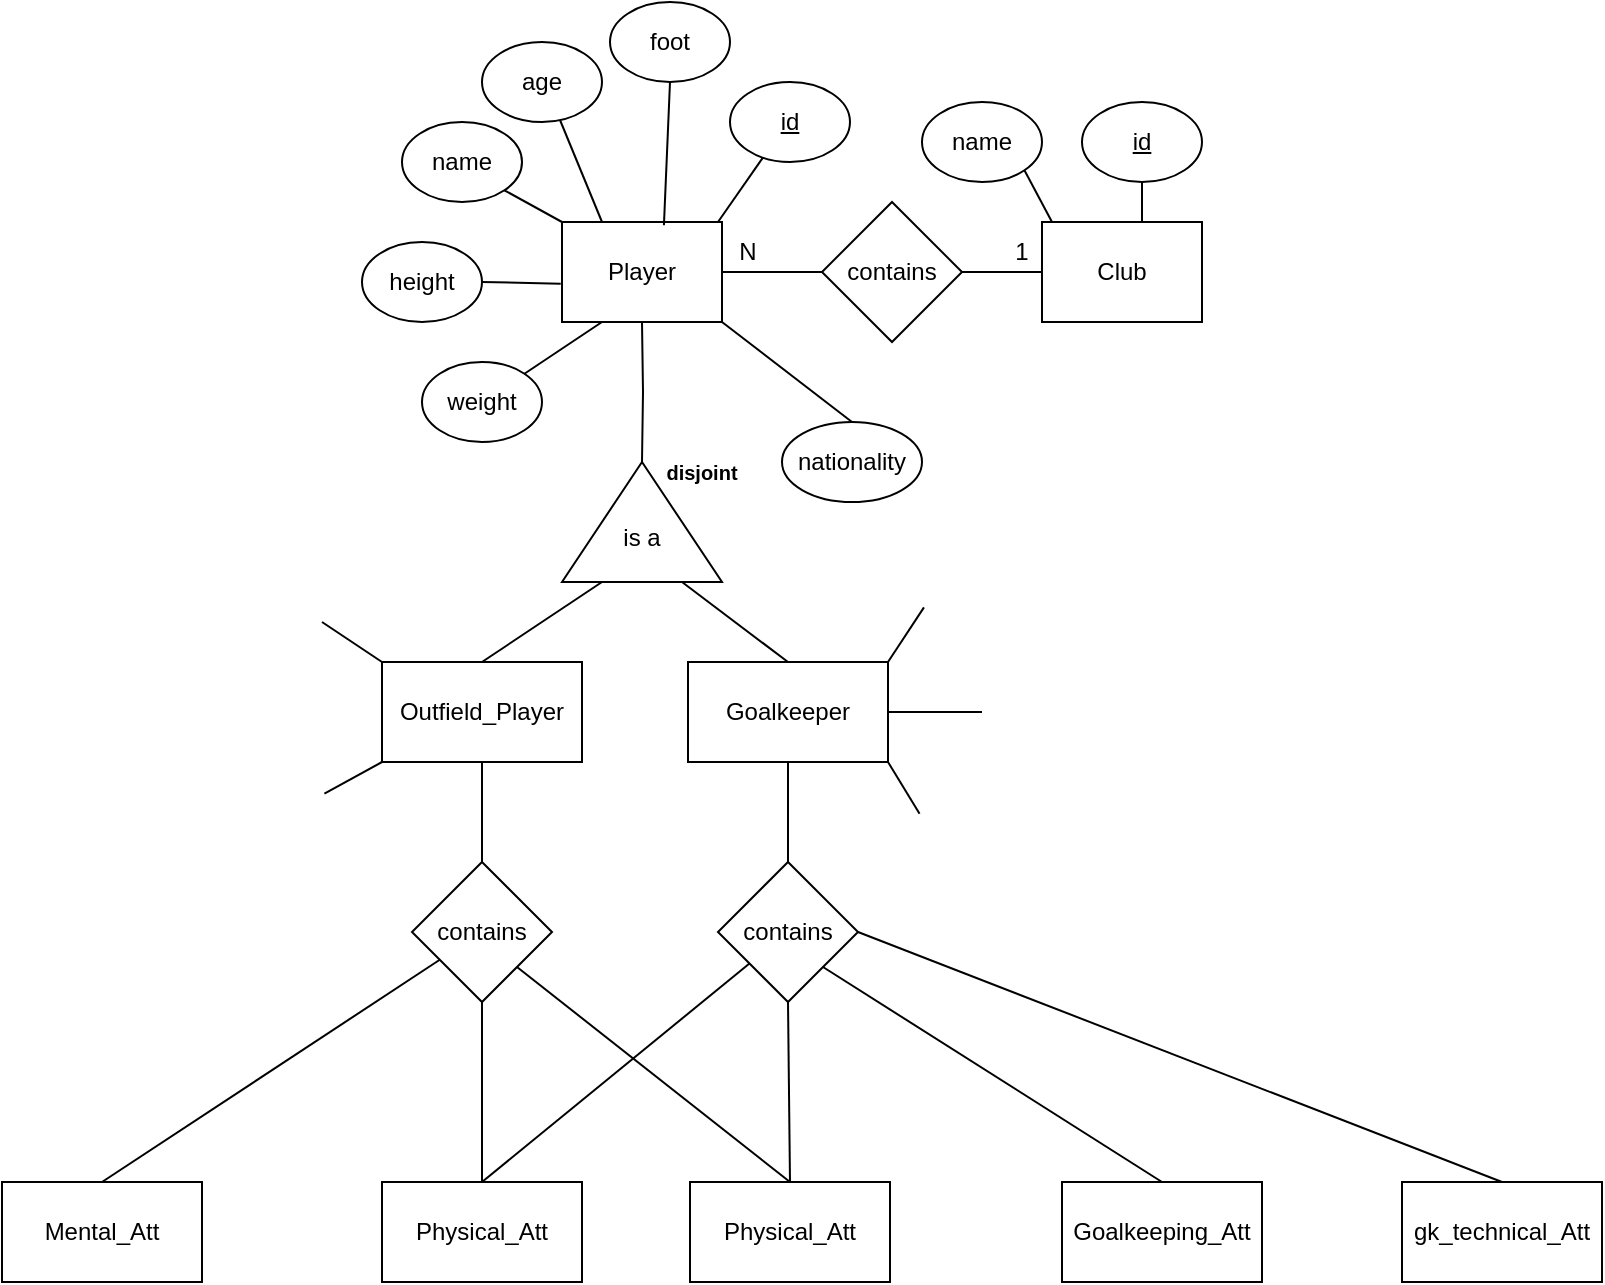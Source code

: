 <mxfile version="24.0.6" type="device">
  <diagram name="Page-1" id="-e5Nr61yLDi03Mozg54l">
    <mxGraphModel dx="847" dy="540" grid="1" gridSize="10" guides="1" tooltips="1" connect="1" arrows="1" fold="1" page="1" pageScale="1" pageWidth="827" pageHeight="1169" math="0" shadow="0">
      <root>
        <mxCell id="0" />
        <mxCell id="1" parent="0" />
        <mxCell id="lveurod9TtLe9vHSPx2q-21" style="edgeStyle=orthogonalEdgeStyle;rounded=0;orthogonalLoop=1;jettySize=auto;html=1;entryX=0;entryY=0.5;entryDx=0;entryDy=0;endArrow=none;endFill=0;" edge="1" parent="1" source="lveurod9TtLe9vHSPx2q-1" target="lveurod9TtLe9vHSPx2q-20">
          <mxGeometry relative="1" as="geometry" />
        </mxCell>
        <mxCell id="lveurod9TtLe9vHSPx2q-1" value="Player" style="rounded=0;whiteSpace=wrap;html=1;" vertex="1" parent="1">
          <mxGeometry x="360" y="240" width="80" height="50" as="geometry" />
        </mxCell>
        <mxCell id="lveurod9TtLe9vHSPx2q-2" value="name" style="ellipse;whiteSpace=wrap;html=1;" vertex="1" parent="1">
          <mxGeometry x="280" y="190" width="60" height="40" as="geometry" />
        </mxCell>
        <mxCell id="lveurod9TtLe9vHSPx2q-7" value="" style="endArrow=none;html=1;rounded=0;exitX=1;exitY=1;exitDx=0;exitDy=0;entryX=0;entryY=0;entryDx=0;entryDy=0;" edge="1" parent="1" source="lveurod9TtLe9vHSPx2q-2" target="lveurod9TtLe9vHSPx2q-1">
          <mxGeometry width="50" height="50" relative="1" as="geometry">
            <mxPoint x="320" y="290" as="sourcePoint" />
            <mxPoint x="370" y="240" as="targetPoint" />
          </mxGeometry>
        </mxCell>
        <mxCell id="lveurod9TtLe9vHSPx2q-8" value="age" style="ellipse;whiteSpace=wrap;html=1;" vertex="1" parent="1">
          <mxGeometry x="320" y="150" width="60" height="40" as="geometry" />
        </mxCell>
        <mxCell id="lveurod9TtLe9vHSPx2q-9" value="" style="endArrow=none;html=1;rounded=0;entryX=0.25;entryY=0;entryDx=0;entryDy=0;" edge="1" parent="1" target="lveurod9TtLe9vHSPx2q-1">
          <mxGeometry width="50" height="50" relative="1" as="geometry">
            <mxPoint x="359" y="189" as="sourcePoint" />
            <mxPoint x="379" y="239" as="targetPoint" />
          </mxGeometry>
        </mxCell>
        <mxCell id="lveurod9TtLe9vHSPx2q-10" value="foot" style="ellipse;whiteSpace=wrap;html=1;" vertex="1" parent="1">
          <mxGeometry x="384" y="130" width="60" height="40" as="geometry" />
        </mxCell>
        <mxCell id="lveurod9TtLe9vHSPx2q-11" value="height" style="ellipse;whiteSpace=wrap;html=1;" vertex="1" parent="1">
          <mxGeometry x="260" y="250" width="60" height="40" as="geometry" />
        </mxCell>
        <mxCell id="lveurod9TtLe9vHSPx2q-12" value="weight" style="ellipse;whiteSpace=wrap;html=1;" vertex="1" parent="1">
          <mxGeometry x="290" y="310" width="60" height="40" as="geometry" />
        </mxCell>
        <mxCell id="lveurod9TtLe9vHSPx2q-13" value="nationality" style="ellipse;whiteSpace=wrap;html=1;" vertex="1" parent="1">
          <mxGeometry x="470" y="340" width="70" height="40" as="geometry" />
        </mxCell>
        <mxCell id="lveurod9TtLe9vHSPx2q-14" value="" style="endArrow=none;html=1;rounded=0;entryX=0.5;entryY=1;entryDx=0;entryDy=0;exitX=0.637;exitY=0.032;exitDx=0;exitDy=0;exitPerimeter=0;" edge="1" parent="1" source="lveurod9TtLe9vHSPx2q-1" target="lveurod9TtLe9vHSPx2q-10">
          <mxGeometry width="50" height="50" relative="1" as="geometry">
            <mxPoint x="370" y="250" as="sourcePoint" />
            <mxPoint x="420" y="200" as="targetPoint" />
          </mxGeometry>
        </mxCell>
        <mxCell id="lveurod9TtLe9vHSPx2q-15" value="" style="endArrow=none;html=1;rounded=0;entryX=-0.008;entryY=0.617;entryDx=0;entryDy=0;entryPerimeter=0;exitX=1;exitY=0.5;exitDx=0;exitDy=0;" edge="1" parent="1" source="lveurod9TtLe9vHSPx2q-11" target="lveurod9TtLe9vHSPx2q-1">
          <mxGeometry width="50" height="50" relative="1" as="geometry">
            <mxPoint x="320" y="280" as="sourcePoint" />
            <mxPoint x="370" y="230" as="targetPoint" />
          </mxGeometry>
        </mxCell>
        <mxCell id="lveurod9TtLe9vHSPx2q-16" value="" style="endArrow=none;html=1;rounded=0;exitX=1;exitY=0;exitDx=0;exitDy=0;" edge="1" parent="1" source="lveurod9TtLe9vHSPx2q-12">
          <mxGeometry width="50" height="50" relative="1" as="geometry">
            <mxPoint x="340" y="320" as="sourcePoint" />
            <mxPoint x="380" y="290" as="targetPoint" />
          </mxGeometry>
        </mxCell>
        <mxCell id="lveurod9TtLe9vHSPx2q-17" value="" style="endArrow=none;html=1;rounded=0;exitX=0.5;exitY=0;exitDx=0;exitDy=0;entryX=1;entryY=1;entryDx=0;entryDy=0;" edge="1" parent="1" source="lveurod9TtLe9vHSPx2q-13" target="lveurod9TtLe9vHSPx2q-1">
          <mxGeometry width="50" height="50" relative="1" as="geometry">
            <mxPoint x="375" y="350" as="sourcePoint" />
            <mxPoint x="400" y="290" as="targetPoint" />
          </mxGeometry>
        </mxCell>
        <mxCell id="lveurod9TtLe9vHSPx2q-22" style="edgeStyle=orthogonalEdgeStyle;rounded=0;orthogonalLoop=1;jettySize=auto;html=1;entryX=1;entryY=0.5;entryDx=0;entryDy=0;endArrow=none;endFill=0;" edge="1" parent="1" source="lveurod9TtLe9vHSPx2q-19" target="lveurod9TtLe9vHSPx2q-20">
          <mxGeometry relative="1" as="geometry" />
        </mxCell>
        <mxCell id="lveurod9TtLe9vHSPx2q-19" value="Club" style="rounded=0;whiteSpace=wrap;html=1;" vertex="1" parent="1">
          <mxGeometry x="600" y="240" width="80" height="50" as="geometry" />
        </mxCell>
        <mxCell id="lveurod9TtLe9vHSPx2q-20" value="contains" style="rhombus;whiteSpace=wrap;html=1;" vertex="1" parent="1">
          <mxGeometry x="490" y="230" width="70" height="70" as="geometry" />
        </mxCell>
        <mxCell id="lveurod9TtLe9vHSPx2q-23" value="1" style="text;html=1;align=center;verticalAlign=middle;whiteSpace=wrap;rounded=0;" vertex="1" parent="1">
          <mxGeometry x="560" y="240" width="60" height="30" as="geometry" />
        </mxCell>
        <mxCell id="lveurod9TtLe9vHSPx2q-24" value="N" style="text;html=1;align=center;verticalAlign=middle;whiteSpace=wrap;rounded=0;" vertex="1" parent="1">
          <mxGeometry x="423" y="240" width="60" height="30" as="geometry" />
        </mxCell>
        <mxCell id="lveurod9TtLe9vHSPx2q-25" value="name" style="ellipse;whiteSpace=wrap;html=1;" vertex="1" parent="1">
          <mxGeometry x="540" y="180" width="60" height="40" as="geometry" />
        </mxCell>
        <mxCell id="lveurod9TtLe9vHSPx2q-26" value="" style="endArrow=none;html=1;rounded=0;entryX=0.75;entryY=0;entryDx=0;entryDy=0;exitX=1;exitY=1;exitDx=0;exitDy=0;" edge="1" parent="1" source="lveurod9TtLe9vHSPx2q-25" target="lveurod9TtLe9vHSPx2q-23">
          <mxGeometry width="50" height="50" relative="1" as="geometry">
            <mxPoint x="580" y="320" as="sourcePoint" />
            <mxPoint x="630" y="270" as="targetPoint" />
          </mxGeometry>
        </mxCell>
        <mxCell id="lveurod9TtLe9vHSPx2q-27" value="&lt;u&gt;id&lt;/u&gt;" style="ellipse;whiteSpace=wrap;html=1;" vertex="1" parent="1">
          <mxGeometry x="444" y="170" width="60" height="40" as="geometry" />
        </mxCell>
        <mxCell id="lveurod9TtLe9vHSPx2q-28" value="" style="endArrow=none;html=1;rounded=0;exitX=0.25;exitY=0;exitDx=0;exitDy=0;entryX=0.274;entryY=0.945;entryDx=0;entryDy=0;entryPerimeter=0;" edge="1" parent="1" source="lveurod9TtLe9vHSPx2q-24" target="lveurod9TtLe9vHSPx2q-27">
          <mxGeometry width="50" height="50" relative="1" as="geometry">
            <mxPoint x="580" y="320" as="sourcePoint" />
            <mxPoint x="630" y="270" as="targetPoint" />
          </mxGeometry>
        </mxCell>
        <mxCell id="lveurod9TtLe9vHSPx2q-30" style="edgeStyle=orthogonalEdgeStyle;rounded=0;orthogonalLoop=1;jettySize=auto;html=1;entryX=0.5;entryY=1;entryDx=0;entryDy=0;endArrow=none;endFill=0;" edge="1" parent="1" target="lveurod9TtLe9vHSPx2q-1">
          <mxGeometry relative="1" as="geometry">
            <mxPoint x="400" y="360" as="sourcePoint" />
          </mxGeometry>
        </mxCell>
        <mxCell id="lveurod9TtLe9vHSPx2q-31" value="Outfield_Player" style="rounded=0;whiteSpace=wrap;html=1;" vertex="1" parent="1">
          <mxGeometry x="270" y="460" width="100" height="50" as="geometry" />
        </mxCell>
        <mxCell id="lveurod9TtLe9vHSPx2q-35" style="edgeStyle=orthogonalEdgeStyle;rounded=0;orthogonalLoop=1;jettySize=auto;html=1;endArrow=none;endFill=0;" edge="1" parent="1" source="lveurod9TtLe9vHSPx2q-34" target="lveurod9TtLe9vHSPx2q-19">
          <mxGeometry relative="1" as="geometry" />
        </mxCell>
        <mxCell id="lveurod9TtLe9vHSPx2q-34" value="&lt;u&gt;id&lt;/u&gt;" style="ellipse;whiteSpace=wrap;html=1;" vertex="1" parent="1">
          <mxGeometry x="620" y="180" width="60" height="40" as="geometry" />
        </mxCell>
        <mxCell id="lveurod9TtLe9vHSPx2q-36" value="&lt;div&gt;&lt;br&gt;&lt;/div&gt;is a" style="triangle;whiteSpace=wrap;html=1;direction=north;" vertex="1" parent="1">
          <mxGeometry x="360" y="360" width="80" height="60" as="geometry" />
        </mxCell>
        <mxCell id="lveurod9TtLe9vHSPx2q-38" value="&lt;font style=&quot;font-size: 10px;&quot;&gt;&lt;b&gt;disjoint&lt;/b&gt;&lt;/font&gt;" style="text;html=1;align=center;verticalAlign=middle;whiteSpace=wrap;rounded=0;" vertex="1" parent="1">
          <mxGeometry x="400" y="350" width="60" height="30" as="geometry" />
        </mxCell>
        <mxCell id="lveurod9TtLe9vHSPx2q-39" value="Goalkeeper" style="rounded=0;whiteSpace=wrap;html=1;" vertex="1" parent="1">
          <mxGeometry x="423" y="460" width="100" height="50" as="geometry" />
        </mxCell>
        <mxCell id="lveurod9TtLe9vHSPx2q-40" value="" style="endArrow=none;html=1;rounded=0;exitX=0.5;exitY=0;exitDx=0;exitDy=0;entryX=0;entryY=0.25;entryDx=0;entryDy=0;" edge="1" parent="1" source="lveurod9TtLe9vHSPx2q-31" target="lveurod9TtLe9vHSPx2q-36">
          <mxGeometry width="50" height="50" relative="1" as="geometry">
            <mxPoint x="340" y="470" as="sourcePoint" />
            <mxPoint x="390" y="420" as="targetPoint" />
          </mxGeometry>
        </mxCell>
        <mxCell id="lveurod9TtLe9vHSPx2q-41" value="" style="endArrow=none;html=1;rounded=0;entryX=0.5;entryY=0;entryDx=0;entryDy=0;exitX=0;exitY=0.75;exitDx=0;exitDy=0;" edge="1" parent="1" source="lveurod9TtLe9vHSPx2q-36" target="lveurod9TtLe9vHSPx2q-39">
          <mxGeometry width="50" height="50" relative="1" as="geometry">
            <mxPoint x="380" y="530" as="sourcePoint" />
            <mxPoint x="430" y="480" as="targetPoint" />
          </mxGeometry>
        </mxCell>
        <mxCell id="lveurod9TtLe9vHSPx2q-50" value="" style="endArrow=none;html=1;rounded=0;entryX=0;entryY=1;entryDx=0;entryDy=0;exitX=1;exitY=0;exitDx=0;exitDy=0;" edge="1" parent="1" source="lveurod9TtLe9vHSPx2q-39">
          <mxGeometry width="50" height="50" relative="1" as="geometry">
            <mxPoint x="483" y="460" as="sourcePoint" />
            <mxPoint x="540.983" y="432.678" as="targetPoint" />
          </mxGeometry>
        </mxCell>
        <mxCell id="lveurod9TtLe9vHSPx2q-51" value="" style="endArrow=none;html=1;rounded=0;entryX=0;entryY=0.5;entryDx=0;entryDy=0;exitX=1;exitY=0.5;exitDx=0;exitDy=0;" edge="1" parent="1" source="lveurod9TtLe9vHSPx2q-39">
          <mxGeometry width="50" height="50" relative="1" as="geometry">
            <mxPoint x="533" y="470" as="sourcePoint" />
            <mxPoint x="570.0" y="485" as="targetPoint" />
          </mxGeometry>
        </mxCell>
        <mxCell id="lveurod9TtLe9vHSPx2q-52" value="" style="endArrow=none;html=1;rounded=0;entryX=0;entryY=0;entryDx=0;entryDy=0;exitX=1;exitY=1;exitDx=0;exitDy=0;" edge="1" parent="1" source="lveurod9TtLe9vHSPx2q-39">
          <mxGeometry width="50" height="50" relative="1" as="geometry">
            <mxPoint x="493" y="530" as="sourcePoint" />
            <mxPoint x="538.787" y="535.858" as="targetPoint" />
          </mxGeometry>
        </mxCell>
        <mxCell id="lveurod9TtLe9vHSPx2q-54" value="" style="endArrow=none;html=1;rounded=0;entryX=0.5;entryY=0;entryDx=0;entryDy=0;exitX=0.5;exitY=1;exitDx=0;exitDy=0;" edge="1" parent="1" source="lveurod9TtLe9vHSPx2q-31" target="lveurod9TtLe9vHSPx2q-57">
          <mxGeometry width="50" height="50" relative="1" as="geometry">
            <mxPoint x="326.5" y="510" as="sourcePoint" />
            <mxPoint x="310" y="560" as="targetPoint" />
          </mxGeometry>
        </mxCell>
        <mxCell id="lveurod9TtLe9vHSPx2q-55" value="" style="endArrow=none;html=1;rounded=0;entryX=1;entryY=0;entryDx=0;entryDy=0;exitX=0;exitY=1;exitDx=0;exitDy=0;" edge="1" parent="1" source="lveurod9TtLe9vHSPx2q-31">
          <mxGeometry width="50" height="50" relative="1" as="geometry">
            <mxPoint x="321" y="519" as="sourcePoint" />
            <mxPoint x="241.213" y="525.858" as="targetPoint" />
          </mxGeometry>
        </mxCell>
        <mxCell id="lveurod9TtLe9vHSPx2q-56" value="" style="endArrow=none;html=1;rounded=0;entryX=1;entryY=0.5;entryDx=0;entryDy=0;exitX=0;exitY=0;exitDx=0;exitDy=0;" edge="1" parent="1" source="lveurod9TtLe9vHSPx2q-31">
          <mxGeometry width="50" height="50" relative="1" as="geometry">
            <mxPoint x="280" y="520" as="sourcePoint" />
            <mxPoint x="240.0" y="440" as="targetPoint" />
          </mxGeometry>
        </mxCell>
        <mxCell id="lveurod9TtLe9vHSPx2q-57" value="contains" style="rhombus;whiteSpace=wrap;html=1;" vertex="1" parent="1">
          <mxGeometry x="285" y="560" width="70" height="70" as="geometry" />
        </mxCell>
        <mxCell id="lveurod9TtLe9vHSPx2q-58" value="Mental_Att" style="rounded=0;whiteSpace=wrap;html=1;" vertex="1" parent="1">
          <mxGeometry x="80" y="720" width="100" height="50" as="geometry" />
        </mxCell>
        <mxCell id="lveurod9TtLe9vHSPx2q-59" value="Physical_Att" style="rounded=0;whiteSpace=wrap;html=1;" vertex="1" parent="1">
          <mxGeometry x="424" y="720" width="100" height="50" as="geometry" />
        </mxCell>
        <mxCell id="lveurod9TtLe9vHSPx2q-60" value="" style="endArrow=none;html=1;rounded=0;exitX=0.5;exitY=0;exitDx=0;exitDy=0;" edge="1" parent="1" source="lveurod9TtLe9vHSPx2q-58" target="lveurod9TtLe9vHSPx2q-57">
          <mxGeometry width="50" height="50" relative="1" as="geometry">
            <mxPoint x="321" y="519" as="sourcePoint" />
            <mxPoint x="393" y="588" as="targetPoint" />
          </mxGeometry>
        </mxCell>
        <mxCell id="lveurod9TtLe9vHSPx2q-61" value="" style="endArrow=none;html=1;rounded=0;entryX=0.5;entryY=0;entryDx=0;entryDy=0;exitX=1;exitY=1;exitDx=0;exitDy=0;" edge="1" parent="1" source="lveurod9TtLe9vHSPx2q-57" target="lveurod9TtLe9vHSPx2q-59">
          <mxGeometry width="50" height="50" relative="1" as="geometry">
            <mxPoint x="320" y="650" as="sourcePoint" />
            <mxPoint x="393" y="623" as="targetPoint" />
          </mxGeometry>
        </mxCell>
        <mxCell id="lveurod9TtLe9vHSPx2q-64" style="edgeStyle=orthogonalEdgeStyle;rounded=0;orthogonalLoop=1;jettySize=auto;html=1;entryX=0.5;entryY=1;entryDx=0;entryDy=0;endArrow=none;endFill=0;" edge="1" parent="1" source="lveurod9TtLe9vHSPx2q-63" target="lveurod9TtLe9vHSPx2q-57">
          <mxGeometry relative="1" as="geometry" />
        </mxCell>
        <mxCell id="lveurod9TtLe9vHSPx2q-63" value="Physical_Att" style="rounded=0;whiteSpace=wrap;html=1;" vertex="1" parent="1">
          <mxGeometry x="270" y="720" width="100" height="50" as="geometry" />
        </mxCell>
        <mxCell id="lveurod9TtLe9vHSPx2q-65" value="Goalkeeping_Att" style="rounded=0;whiteSpace=wrap;html=1;" vertex="1" parent="1">
          <mxGeometry x="610" y="720" width="100" height="50" as="geometry" />
        </mxCell>
        <mxCell id="lveurod9TtLe9vHSPx2q-66" value="gk_technical_Att" style="rounded=0;whiteSpace=wrap;html=1;" vertex="1" parent="1">
          <mxGeometry x="780" y="720" width="100" height="50" as="geometry" />
        </mxCell>
        <mxCell id="lveurod9TtLe9vHSPx2q-68" style="edgeStyle=orthogonalEdgeStyle;rounded=0;orthogonalLoop=1;jettySize=auto;html=1;entryX=0.5;entryY=1;entryDx=0;entryDy=0;endArrow=none;endFill=0;" edge="1" parent="1" source="lveurod9TtLe9vHSPx2q-67" target="lveurod9TtLe9vHSPx2q-39">
          <mxGeometry relative="1" as="geometry" />
        </mxCell>
        <mxCell id="lveurod9TtLe9vHSPx2q-67" value="contains" style="rhombus;whiteSpace=wrap;html=1;" vertex="1" parent="1">
          <mxGeometry x="438" y="560" width="70" height="70" as="geometry" />
        </mxCell>
        <mxCell id="lveurod9TtLe9vHSPx2q-69" value="" style="endArrow=none;html=1;rounded=0;entryX=1;entryY=1;entryDx=0;entryDy=0;exitX=0.5;exitY=0;exitDx=0;exitDy=0;" edge="1" parent="1" source="lveurod9TtLe9vHSPx2q-65" target="lveurod9TtLe9vHSPx2q-67">
          <mxGeometry width="50" height="50" relative="1" as="geometry">
            <mxPoint x="440" y="670" as="sourcePoint" />
            <mxPoint x="490" y="620" as="targetPoint" />
          </mxGeometry>
        </mxCell>
        <mxCell id="lveurod9TtLe9vHSPx2q-70" value="" style="endArrow=none;html=1;rounded=0;entryX=0.5;entryY=1;entryDx=0;entryDy=0;exitX=0.5;exitY=0;exitDx=0;exitDy=0;" edge="1" parent="1" source="lveurod9TtLe9vHSPx2q-59" target="lveurod9TtLe9vHSPx2q-67">
          <mxGeometry width="50" height="50" relative="1" as="geometry">
            <mxPoint x="670" y="730" as="sourcePoint" />
            <mxPoint x="501" y="623" as="targetPoint" />
          </mxGeometry>
        </mxCell>
        <mxCell id="lveurod9TtLe9vHSPx2q-71" value="" style="endArrow=none;html=1;rounded=0;exitX=0.5;exitY=0;exitDx=0;exitDy=0;" edge="1" parent="1" source="lveurod9TtLe9vHSPx2q-63" target="lveurod9TtLe9vHSPx2q-67">
          <mxGeometry width="50" height="50" relative="1" as="geometry">
            <mxPoint x="500" y="730" as="sourcePoint" />
            <mxPoint x="483" y="640" as="targetPoint" />
          </mxGeometry>
        </mxCell>
        <mxCell id="lveurod9TtLe9vHSPx2q-73" value="" style="endArrow=none;html=1;rounded=0;entryX=0.5;entryY=0;entryDx=0;entryDy=0;exitX=1;exitY=0.5;exitDx=0;exitDy=0;" edge="1" parent="1" source="lveurod9TtLe9vHSPx2q-67" target="lveurod9TtLe9vHSPx2q-66">
          <mxGeometry width="50" height="50" relative="1" as="geometry">
            <mxPoint x="450" y="640" as="sourcePoint" />
            <mxPoint x="500" y="590" as="targetPoint" />
          </mxGeometry>
        </mxCell>
      </root>
    </mxGraphModel>
  </diagram>
</mxfile>
